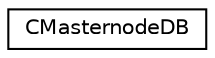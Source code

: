 digraph "Graphical Class Hierarchy"
{
 // LATEX_PDF_SIZE
  edge [fontname="Helvetica",fontsize="10",labelfontname="Helvetica",labelfontsize="10"];
  node [fontname="Helvetica",fontsize="10",shape=record];
  rankdir="LR";
  Node0 [label="CMasternodeDB",height=0.2,width=0.4,color="black", fillcolor="white", style="filled",URL="$class_c_masternode_d_b.html",tooltip=" "];
}
